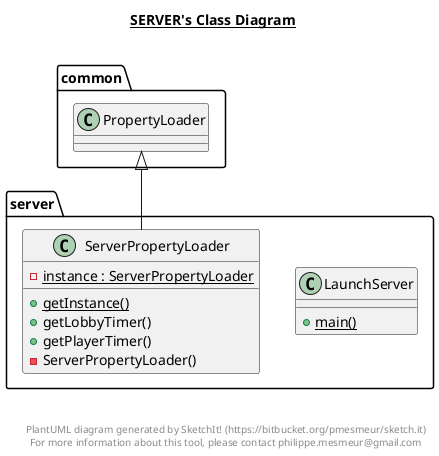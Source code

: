 @startuml

title __SERVER's Class Diagram__\n

  namespace server {
    class server.LaunchServer {
        {static} + main()
    }
  }
  

  namespace server {
    class server.ServerPropertyLoader {
        {static} - instance : ServerPropertyLoader
        {static} + getInstance()
        + getLobbyTimer()
        + getPlayerTimer()
        - ServerPropertyLoader()
    }
  }
  

  server.ServerPropertyLoader -up-|> common.PropertyLoader


right footer


PlantUML diagram generated by SketchIt! (https://bitbucket.org/pmesmeur/sketch.it)
For more information about this tool, please contact philippe.mesmeur@gmail.com
endfooter

@enduml
